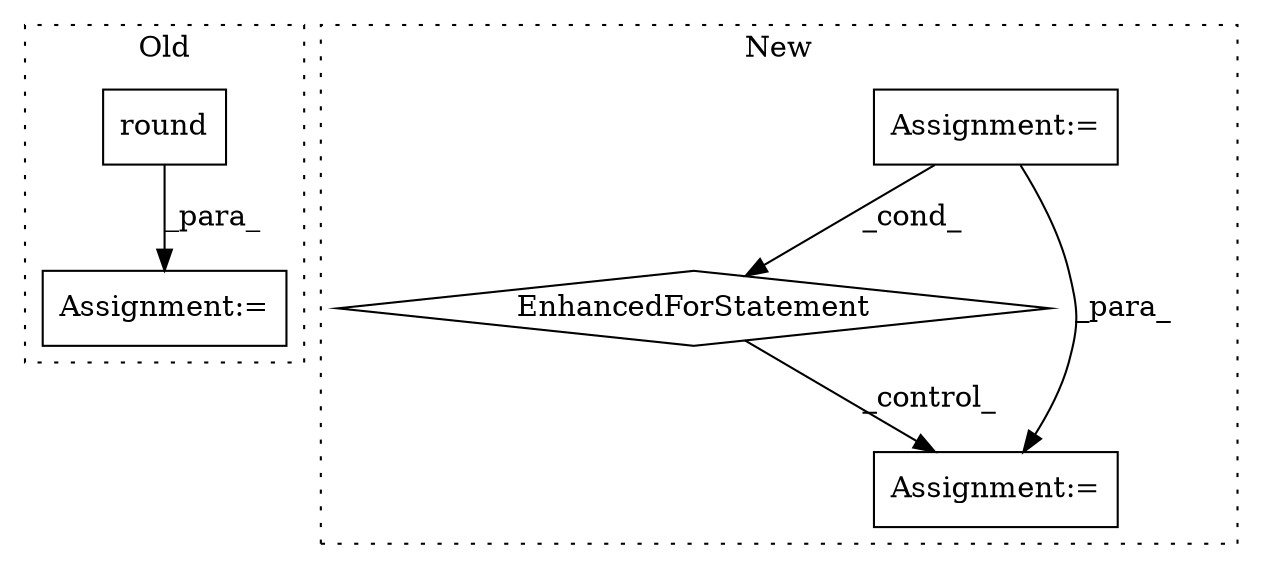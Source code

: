 digraph G {
subgraph cluster0 {
1 [label="round" a="32" s="1768,1778" l="6,1" shape="box"];
3 [label="Assignment:=" a="7" s="1800" l="1" shape="box"];
label = "Old";
style="dotted";
}
subgraph cluster1 {
2 [label="EnhancedForStatement" a="70" s="1173,1257" l="53,2" shape="diamond"];
4 [label="Assignment:=" a="7" s="1020" l="1" shape="box"];
5 [label="Assignment:=" a="7" s="1477" l="1" shape="box"];
label = "New";
style="dotted";
}
1 -> 3 [label="_para_"];
2 -> 5 [label="_control_"];
4 -> 5 [label="_para_"];
4 -> 2 [label="_cond_"];
}